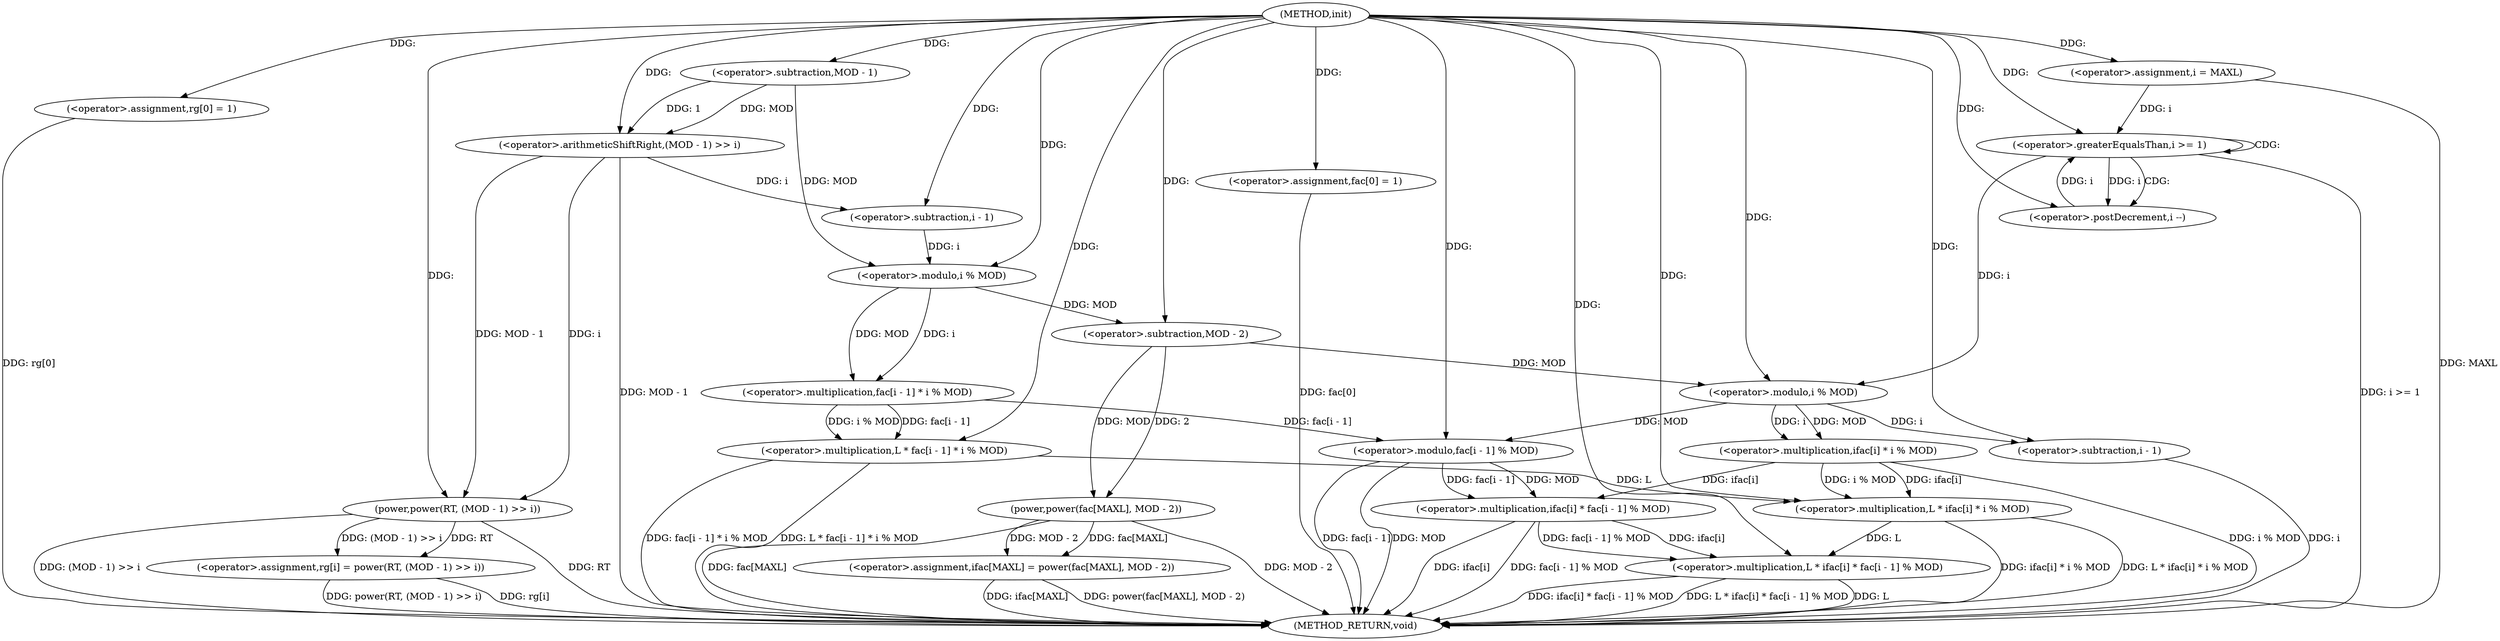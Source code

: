 digraph "init" {  
"1000615" [label = "(METHOD,init)" ]
"1000692" [label = "(METHOD_RETURN,void)" ]
"1000617" [label = "(<operator>.assignment,rg[0] = 1)" ]
"1000622" [label = "(<operator>.assignment,rg[i] = power(RT, (MOD - 1) >> i))" ]
"1000633" [label = "(<operator>.assignment,fac[0] = 1)" ]
"1000638" [label = "(<operator>.multiplication,L * fac[i - 1] * i % MOD)" ]
"1000649" [label = "(<operator>.assignment,ifac[MAXL] = power(fac[MAXL], MOD - 2))" ]
"1000670" [label = "(<operator>.multiplication,L * ifac[i] * i % MOD)" ]
"1000679" [label = "(<operator>.multiplication,L * ifac[i] * fac[i - 1] % MOD)" ]
"1000662" [label = "(<operator>.assignment,i = MAXL)" ]
"1000665" [label = "(<operator>.greaterEqualsThan,i >= 1)" ]
"1000668" [label = "(<operator>.postDecrement,i --)" ]
"1000626" [label = "(power,power(RT, (MOD - 1) >> i))" ]
"1000640" [label = "(<operator>.multiplication,fac[i - 1] * i % MOD)" ]
"1000653" [label = "(power,power(fac[MAXL], MOD - 2))" ]
"1000672" [label = "(<operator>.multiplication,ifac[i] * i % MOD)" ]
"1000681" [label = "(<operator>.multiplication,ifac[i] * fac[i - 1] % MOD)" ]
"1000628" [label = "(<operator>.arithmeticShiftRight,(MOD - 1) >> i)" ]
"1000646" [label = "(<operator>.modulo,i % MOD)" ]
"1000657" [label = "(<operator>.subtraction,MOD - 2)" ]
"1000676" [label = "(<operator>.modulo,i % MOD)" ]
"1000685" [label = "(<operator>.modulo,fac[i - 1] % MOD)" ]
"1000629" [label = "(<operator>.subtraction,MOD - 1)" ]
"1000643" [label = "(<operator>.subtraction,i - 1)" ]
"1000688" [label = "(<operator>.subtraction,i - 1)" ]
  "1000617" -> "1000692"  [ label = "DDG: rg[0]"] 
  "1000622" -> "1000692"  [ label = "DDG: rg[i]"] 
  "1000628" -> "1000692"  [ label = "DDG: MOD - 1"] 
  "1000626" -> "1000692"  [ label = "DDG: (MOD - 1) >> i"] 
  "1000622" -> "1000692"  [ label = "DDG: power(RT, (MOD - 1) >> i)"] 
  "1000633" -> "1000692"  [ label = "DDG: fac[0]"] 
  "1000638" -> "1000692"  [ label = "DDG: fac[i - 1] * i % MOD"] 
  "1000638" -> "1000692"  [ label = "DDG: L * fac[i - 1] * i % MOD"] 
  "1000649" -> "1000692"  [ label = "DDG: ifac[MAXL]"] 
  "1000653" -> "1000692"  [ label = "DDG: fac[MAXL]"] 
  "1000653" -> "1000692"  [ label = "DDG: MOD - 2"] 
  "1000649" -> "1000692"  [ label = "DDG: power(fac[MAXL], MOD - 2)"] 
  "1000662" -> "1000692"  [ label = "DDG: MAXL"] 
  "1000665" -> "1000692"  [ label = "DDG: i >= 1"] 
  "1000672" -> "1000692"  [ label = "DDG: i % MOD"] 
  "1000670" -> "1000692"  [ label = "DDG: ifac[i] * i % MOD"] 
  "1000670" -> "1000692"  [ label = "DDG: L * ifac[i] * i % MOD"] 
  "1000679" -> "1000692"  [ label = "DDG: L"] 
  "1000681" -> "1000692"  [ label = "DDG: ifac[i]"] 
  "1000688" -> "1000692"  [ label = "DDG: i"] 
  "1000685" -> "1000692"  [ label = "DDG: fac[i - 1]"] 
  "1000685" -> "1000692"  [ label = "DDG: MOD"] 
  "1000681" -> "1000692"  [ label = "DDG: fac[i - 1] % MOD"] 
  "1000679" -> "1000692"  [ label = "DDG: ifac[i] * fac[i - 1] % MOD"] 
  "1000679" -> "1000692"  [ label = "DDG: L * ifac[i] * fac[i - 1] % MOD"] 
  "1000626" -> "1000692"  [ label = "DDG: RT"] 
  "1000615" -> "1000617"  [ label = "DDG: "] 
  "1000626" -> "1000622"  [ label = "DDG: (MOD - 1) >> i"] 
  "1000626" -> "1000622"  [ label = "DDG: RT"] 
  "1000615" -> "1000633"  [ label = "DDG: "] 
  "1000653" -> "1000649"  [ label = "DDG: fac[MAXL]"] 
  "1000653" -> "1000649"  [ label = "DDG: MOD - 2"] 
  "1000615" -> "1000638"  [ label = "DDG: "] 
  "1000640" -> "1000638"  [ label = "DDG: i % MOD"] 
  "1000640" -> "1000638"  [ label = "DDG: fac[i - 1]"] 
  "1000615" -> "1000662"  [ label = "DDG: "] 
  "1000638" -> "1000670"  [ label = "DDG: L"] 
  "1000615" -> "1000670"  [ label = "DDG: "] 
  "1000672" -> "1000670"  [ label = "DDG: ifac[i]"] 
  "1000672" -> "1000670"  [ label = "DDG: i % MOD"] 
  "1000670" -> "1000679"  [ label = "DDG: L"] 
  "1000615" -> "1000679"  [ label = "DDG: "] 
  "1000681" -> "1000679"  [ label = "DDG: ifac[i]"] 
  "1000681" -> "1000679"  [ label = "DDG: fac[i - 1] % MOD"] 
  "1000615" -> "1000626"  [ label = "DDG: "] 
  "1000628" -> "1000626"  [ label = "DDG: i"] 
  "1000628" -> "1000626"  [ label = "DDG: MOD - 1"] 
  "1000646" -> "1000640"  [ label = "DDG: i"] 
  "1000646" -> "1000640"  [ label = "DDG: MOD"] 
  "1000657" -> "1000653"  [ label = "DDG: MOD"] 
  "1000657" -> "1000653"  [ label = "DDG: 2"] 
  "1000662" -> "1000665"  [ label = "DDG: i"] 
  "1000668" -> "1000665"  [ label = "DDG: i"] 
  "1000615" -> "1000665"  [ label = "DDG: "] 
  "1000665" -> "1000668"  [ label = "DDG: i"] 
  "1000615" -> "1000668"  [ label = "DDG: "] 
  "1000676" -> "1000672"  [ label = "DDG: i"] 
  "1000676" -> "1000672"  [ label = "DDG: MOD"] 
  "1000672" -> "1000681"  [ label = "DDG: ifac[i]"] 
  "1000685" -> "1000681"  [ label = "DDG: fac[i - 1]"] 
  "1000685" -> "1000681"  [ label = "DDG: MOD"] 
  "1000629" -> "1000628"  [ label = "DDG: 1"] 
  "1000629" -> "1000628"  [ label = "DDG: MOD"] 
  "1000615" -> "1000628"  [ label = "DDG: "] 
  "1000643" -> "1000646"  [ label = "DDG: i"] 
  "1000615" -> "1000646"  [ label = "DDG: "] 
  "1000629" -> "1000646"  [ label = "DDG: MOD"] 
  "1000646" -> "1000657"  [ label = "DDG: MOD"] 
  "1000615" -> "1000657"  [ label = "DDG: "] 
  "1000665" -> "1000676"  [ label = "DDG: i"] 
  "1000615" -> "1000676"  [ label = "DDG: "] 
  "1000657" -> "1000676"  [ label = "DDG: MOD"] 
  "1000640" -> "1000685"  [ label = "DDG: fac[i - 1]"] 
  "1000676" -> "1000685"  [ label = "DDG: MOD"] 
  "1000615" -> "1000685"  [ label = "DDG: "] 
  "1000615" -> "1000629"  [ label = "DDG: "] 
  "1000628" -> "1000643"  [ label = "DDG: i"] 
  "1000615" -> "1000643"  [ label = "DDG: "] 
  "1000676" -> "1000688"  [ label = "DDG: i"] 
  "1000615" -> "1000688"  [ label = "DDG: "] 
  "1000665" -> "1000668"  [ label = "CDG: "] 
  "1000665" -> "1000665"  [ label = "CDG: "] 
}
